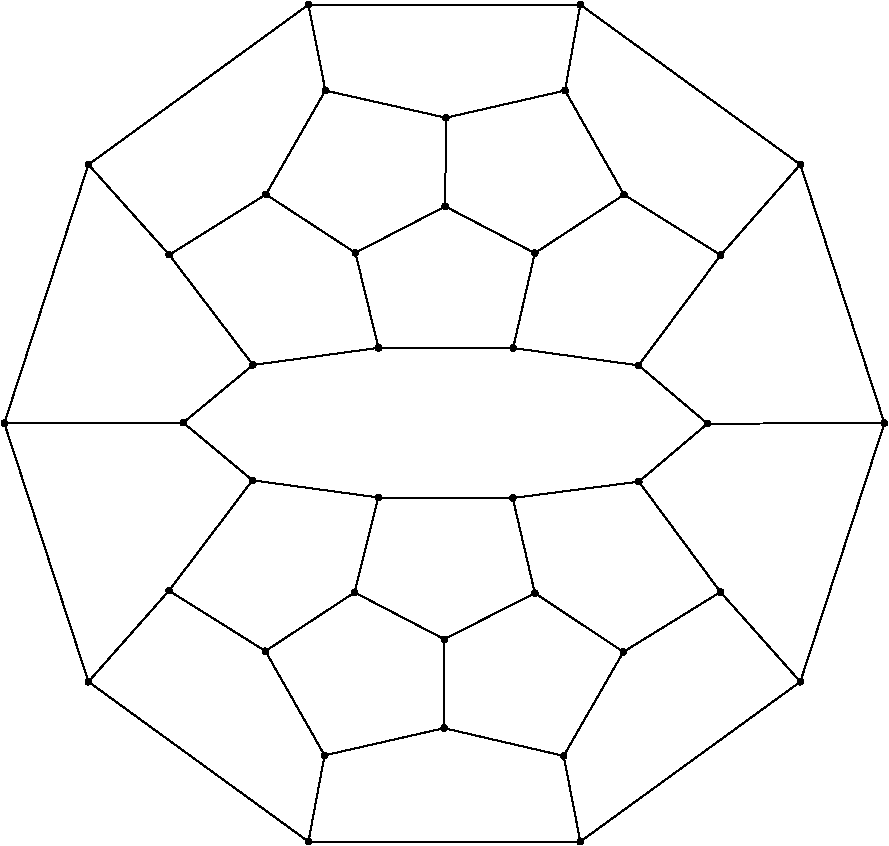 #FIG 3.2
Portrait
Flush left
Inches
Letter  
100.00
Single
0
1200 2
# polyline
2 1 0 1 0 0 999 0 -1 4.000 0 0 0 0 0 2
	 8400 6600 7073 6603
# polyline
2 1 0 1 0 0 998 0 -1 4.000 0 0 0 0 0 2
	 8400 6600 7769 4660
# polyline
2 1 0 1 0 0 997 0 -1 4.000 0 0 0 0 0 2
	 5615 6036 5778 5324
# polyline
2 1 0 1 0 0 996 0 -1 4.000 0 0 0 0 0 2
	 2430 4660 4080 3461
# polyline
2 1 0 1 0 0 994 0 -1 4.000 0 0 0 0 0 2
	 2430 4660 3036 5337
# polyline
2 1 0 1 0 0 993 0 -1 4.000 0 0 0 0 0 2
	 6556 6166 5615 6036
# polyline
2 1 0 1 0 0 991 0 -1 4.000 0 0 0 0 0 2
	 3141 6596 3664 6163
# polyline
2 1 0 1 0 0 990 0 -1 4.000 0 0 0 0 0 2
	 7172 5339 6556 6166
# polyline
2 1 0 1 0 0 989 0 -1 4.000 0 0 0 0 0 2
	 7172 5339 6447 4886
# polyline
2 1 0 1 0 0 988 0 -1 4.000 0 0 0 0 0 2
	 3660 7028 3141 6596
# polyline
2 1 0 1 0 0 987 0 -1 4.000 0 0 0 0 0 2
	 3660 7028 4604 7157
# polyline
2 1 0 1 0 0 986 0 -1 4.000 0 0 0 0 0 2
	 6119 3461 6004 4105
# polyline
2 1 0 1 0 0 985 0 -1 4.000 0 0 0 0 0 2
	 4426 7869 4604 7157
# polyline
2 1 0 1 0 0 983 0 -1 4.000 0 0 0 0 0 2
	 3761 4884 4207 4105
# polyline
2 1 0 1 0 0 982 0 -1 4.000 0 0 0 0 0 2
	 3761 4884 4432 5322
# polyline
2 1 0 1 0 0 980 0 -1 4.000 0 0 0 0 0 2
	 4207 4105 5111 4309
# polyline
2 1 0 1 0 0 979 0 -1 4.000 0 0 0 0 0 2
	 5099 8220 4426 7869
# polyline
2 1 0 1 0 0 977 0 -1 4.000 0 0 0 0 0 2
	 5099 8220 5778 7874
# polyline
2 1 0 1 0 0 976 0 -1 4.000 0 0 0 0 0 2
	 4605 6035 4432 5322
# polyline
2 1 0 1 0 0 974 0 -1 4.000 0 0 0 0 0 2
	 4605 6035 5615 6036
# polyline
2 1 0 1 0 0 973 0 -1 4.000 0 0 0 0 0 2
	 5994 9095 6442 8315
# polyline
2 1 0 1 0 0 972 0 -1 4.000 0 0 0 0 0 2
	 7769 8539 7170 7866
# polyline
2 1 0 1 0 0 971 0 -1 4.000 0 0 0 0 0 2
	 7769 8539 8400 6600
# polyline
2 1 0 1 0 0 970 0 -1 4.000 0 0 0 0 0 2
	 1799 6600 2430 4660
# polyline
2 1 0 1 0 0 968 0 -1 4.000 0 0 0 0 0 2
	 1799 6600 3141 6596
# polyline
2 1 0 1 0 0 967 0 -1 4.000 0 0 0 0 0 2
	 6558 7038 5612 7161
# polyline
2 1 0 1 0 0 965 0 -1 4.000 0 0 0 0 0 2
	 3034 7856 3660 7028
# polyline
2 1 0 1 0 0 964 0 -1 4.000 0 0 0 0 0 2
	 7073 6603 6558 7038
# polyline
2 1 0 1 0 0 963 0 -1 4.000 0 0 0 0 0 2
	 7073 6603 6556 6166
# polyline
2 1 0 1 0 0 962 0 -1 4.000 0 0 0 0 0 2
	 3757 8309 3034 7856
# polyline
2 1 0 1 0 0 960 0 -1 4.000 0 0 0 0 0 2
	 3757 8309 4426 7869
# polyline
2 1 0 1 0 0 959 0 -1 4.000 0 0 0 0 0 2
	 7769 4660 7172 5339
# polyline
2 1 0 1 0 0 958 0 -1 4.000 0 0 0 0 0 2
	 7769 4660 6119 3461
# polyline
2 1 0 1 0 0 956 0 -1 4.000 0 0 0 0 0 2
	 5097 8887 5099 8220
# polyline
2 1 0 1 0 0 955 0 -1 4.000 0 0 0 0 0 2
	 5097 8887 5994 9095
# polyline
2 1 0 1 0 0 954 0 -1 4.000 0 0 0 0 0 2
	 4080 3461 6119 3461
# polyline
2 1 0 1 0 0 952 0 -1 4.000 0 0 0 0 0 2
	 4080 3461 4207 4105
# polyline
2 1 0 1 0 0 951 0 -1 4.000 0 0 0 0 0 2
	 6119 9738 5994 9095
# polyline
2 1 0 1 0 0 950 0 -1 4.000 0 0 0 0 0 2
	 6119 9738 7769 8539
# polyline
2 1 0 1 0 0 949 0 -1 4.000 0 0 0 0 0 2
	 3036 5337 3761 4884
# polyline
2 1 0 1 0 0 947 0 -1 4.000 0 0 0 0 0 2
	 5778 5324 5106 4974
# polyline
2 1 0 1 0 0 946 0 -1 4.000 0 0 0 0 0 2
	 2430 8539 1799 6600
# polyline
2 1 0 1 0 0 944 0 -1 4.000 0 0 0 0 0 2
	 2430 8539 3034 7856
# polyline
2 1 0 1 0 0 943 0 -1 4.000 0 0 0 0 0 2
	 3664 6163 3036 5337
# polyline
2 1 0 1 0 0 942 0 -1 4.000 0 0 0 0 0 2
	 3664 6163 4605 6035
# polyline
2 1 0 1 0 0 941 0 -1 4.000 0 0 0 0 0 2
	 6447 4886 5778 5324
# polyline
2 1 0 1 0 0 939 0 -1 4.000 0 0 0 0 0 2
	 4201 9091 3757 8309
# polyline
2 1 0 1 0 0 938 0 -1 4.000 0 0 0 0 0 2
	 4201 9091 5097 8887
# polyline
2 1 0 1 0 0 937 0 -1 4.000 0 0 0 0 0 2
	 5778 7874 5612 7161
# polyline
2 1 0 1 0 0 936 0 -1 4.000 0 0 0 0 0 2
	 4604 7157 5612 7161
# polyline
2 1 0 1 0 0 935 0 -1 4.000 0 0 0 0 0 2
	 6004 4105 6447 4886
# polyline
2 1 0 1 0 0 934 0 -1 4.000 0 0 0 0 0 2
	 4080 9738 6119 9738
# polyline
2 1 0 1 0 0 932 0 -1 4.000 0 0 0 0 0 2
	 4080 9738 2430 8539
# polyline
2 1 0 1 0 0 931 0 -1 4.000 0 0 0 0 0 2
	 4080 9738 4201 9091
# polyline
2 1 0 1 0 0 930 0 -1 4.000 0 0 0 0 0 2
	 6442 8315 5778 7874
# polyline
2 1 0 1 0 0 929 0 -1 4.000 0 0 0 0 0 2
	 5111 4309 6004 4105
# polyline
2 1 0 1 0 0 927 0 -1 4.000 0 0 0 0 0 2
	 5111 4309 5106 4974
# polyline
2 1 0 1 0 0 926 0 -1 4.000 0 0 0 0 0 2
	 7170 7866 6442 8315
# polyline
2 1 0 1 0 0 924 0 -1 4.000 0 0 0 0 0 2
	 7170 7866 6558 7038
# polyline
2 1 0 1 0 0 923 0 -1 4.000 0 0 0 0 0 2
	 4432 5322 5106 4974
# spline
3 4 0 0 0 0 921 0 20 4.000 0 0 0 22
	 4452 5322 4452 5322 4451 5316 4448 5310 4444 5306 4438 5303
	 4432 5302 4425 5303 4420 5306 4415 5310 4412 5316 4411 5322
	 4412 5329 4415 5335 4420 5339 4425 5342 4432 5343 4438 5342
	 4444 5339 4448 5335 4451 5329 4452 5322
	 0.000 0.000 0.000 -1.000 -1.000 -1.000 0.000 0.000
	 -1.000 -1.000 -1.000 0.000 0.000 -1.000 -1.000 -1.000
	 0.000 0.000 -1.000 -1.000 -1.000 0.000
# spline
3 4 0 1 0 0 919 0 -1 4.000 0 0 0 22
	 4452 5322 4452 5322 4451 5316 4448 5310 4444 5306 4438 5303
	 4432 5302 4425 5303 4420 5306 4415 5310 4412 5316 4411 5322
	 4412 5329 4415 5335 4420 5339 4425 5342 4432 5343 4438 5342
	 4444 5339 4448 5335 4451 5329 4452 5322
	 0.000 0.000 0.000 -1.000 -1.000 -1.000 0.000 0.000
	 -1.000 -1.000 -1.000 0.000 0.000 -1.000 -1.000 -1.000
	 0.000 0.000 -1.000 -1.000 -1.000 0.000
# spline
3 4 0 0 0 0 918 0 20 4.000 0 0 0 22
	 7191 7866 7191 7866 7190 7860 7187 7854 7182 7849 7177 7847
	 7170 7846 7164 7847 7158 7849 7153 7854 7151 7860 7150 7866
	 7151 7873 7153 7878 7158 7883 7164 7886 7170 7887 7177 7886
	 7182 7883 7187 7878 7190 7873 7191 7866
	 0.000 0.000 0.000 -1.000 -1.000 -1.000 0.000 0.000
	 -1.000 -1.000 -1.000 0.000 0.000 -1.000 -1.000 -1.000
	 0.000 0.000 -1.000 -1.000 -1.000 0.000
# spline
3 4 0 1 0 0 916 0 -1 4.000 0 0 0 22
	 7191 7866 7191 7866 7190 7860 7187 7854 7182 7849 7177 7847
	 7170 7846 7164 7847 7158 7849 7153 7854 7151 7860 7150 7866
	 7151 7873 7153 7878 7158 7883 7164 7886 7170 7887 7177 7886
	 7182 7883 7187 7878 7190 7873 7191 7866
	 0.000 0.000 0.000 -1.000 -1.000 -1.000 0.000 0.000
	 -1.000 -1.000 -1.000 0.000 0.000 -1.000 -1.000 -1.000
	 0.000 0.000 -1.000 -1.000 -1.000 0.000
# spline
3 4 0 0 0 0 915 0 20 4.000 0 0 0 22
	 5131 4309 5131 4309 5130 4303 5127 4297 5123 4293 5117 4290
	 5111 4289 5104 4290 5099 4293 5094 4297 5091 4303 5090 4309
	 5091 4316 5094 4321 5099 4326 5104 4329 5111 4330 5117 4329
	 5123 4326 5127 4321 5130 4316 5131 4309
	 0.000 0.000 0.000 -1.000 -1.000 -1.000 0.000 0.000
	 -1.000 -1.000 -1.000 0.000 0.000 -1.000 -1.000 -1.000
	 0.000 0.000 -1.000 -1.000 -1.000 0.000
# spline
3 4 0 1 0 0 913 0 -1 4.000 0 0 0 22
	 5131 4309 5131 4309 5130 4303 5127 4297 5123 4293 5117 4290
	 5111 4289 5104 4290 5099 4293 5094 4297 5091 4303 5090 4309
	 5091 4316 5094 4321 5099 4326 5104 4329 5111 4330 5117 4329
	 5123 4326 5127 4321 5130 4316 5131 4309
	 0.000 0.000 0.000 -1.000 -1.000 -1.000 0.000 0.000
	 -1.000 -1.000 -1.000 0.000 0.000 -1.000 -1.000 -1.000
	 0.000 0.000 -1.000 -1.000 -1.000 0.000
# spline
3 4 0 0 0 0 912 0 20 4.000 0 0 0 22
	 6463 8315 6463 8315 6461 8309 6459 8303 6454 8298 6448 8296
	 6442 8295 6436 8296 6430 8298 6425 8303 6423 8309 6421 8315
	 6423 8322 6425 8327 6430 8332 6436 8335 6442 8336 6448 8335
	 6454 8332 6459 8327 6461 8322 6463 8315
	 0.000 0.000 0.000 -1.000 -1.000 -1.000 0.000 0.000
	 -1.000 -1.000 -1.000 0.000 0.000 -1.000 -1.000 -1.000
	 0.000 0.000 -1.000 -1.000 -1.000 0.000
# spline
3 4 0 1 0 0 910 0 -1 4.000 0 0 0 22
	 6463 8315 6463 8315 6461 8309 6459 8303 6454 8298 6448 8296
	 6442 8295 6436 8296 6430 8298 6425 8303 6423 8309 6421 8315
	 6423 8322 6425 8327 6430 8332 6436 8335 6442 8336 6448 8335
	 6454 8332 6459 8327 6461 8322 6463 8315
	 0.000 0.000 0.000 -1.000 -1.000 -1.000 0.000 0.000
	 -1.000 -1.000 -1.000 0.000 0.000 -1.000 -1.000 -1.000
	 0.000 0.000 -1.000 -1.000 -1.000 0.000
# spline
3 4 0 0 0 0 909 0 20 4.000 0 0 0 22
	 4100 9738 4100 9738 4099 9732 4096 9726 4092 9721 4086 9719
	 4080 9718 4073 9719 4068 9721 4063 9726 4060 9732 4059 9738
	 4060 9745 4063 9750 4068 9755 4073 9758 4080 9759 4086 9758
	 4092 9755 4096 9750 4099 9745 4100 9738
	 0.000 0.000 0.000 -1.000 -1.000 -1.000 0.000 0.000
	 -1.000 -1.000 -1.000 0.000 0.000 -1.000 -1.000 -1.000
	 0.000 0.000 -1.000 -1.000 -1.000 0.000
# spline
3 4 0 1 0 0 907 0 -1 4.000 0 0 0 22
	 4100 9738 4100 9738 4099 9732 4096 9726 4092 9721 4086 9719
	 4080 9718 4073 9719 4068 9721 4063 9726 4060 9732 4059 9738
	 4060 9745 4063 9750 4068 9755 4073 9758 4080 9759 4086 9758
	 4092 9755 4096 9750 4099 9745 4100 9738
	 0.000 0.000 0.000 -1.000 -1.000 -1.000 0.000 0.000
	 -1.000 -1.000 -1.000 0.000 0.000 -1.000 -1.000 -1.000
	 0.000 0.000 -1.000 -1.000 -1.000 0.000
# spline
3 4 0 0 0 0 906 0 20 4.000 0 0 0 22
	 6025 4105 6025 4105 6024 4098 6021 4093 6016 4088 6011 4085
	 6004 4084 5998 4085 5992 4088 5988 4093 5985 4098 5984 4105
	 5985 4111 5988 4117 5992 4121 5998 4124 6004 4125 6011 4124
	 6016 4121 6021 4117 6024 4111 6025 4105
	 0.000 0.000 0.000 -1.000 -1.000 -1.000 0.000 0.000
	 -1.000 -1.000 -1.000 0.000 0.000 -1.000 -1.000 -1.000
	 0.000 0.000 -1.000 -1.000 -1.000 0.000
# spline
3 4 0 1 0 0 904 0 -1 4.000 0 0 0 22
	 6025 4105 6025 4105 6024 4098 6021 4093 6016 4088 6011 4085
	 6004 4084 5998 4085 5992 4088 5988 4093 5985 4098 5984 4105
	 5985 4111 5988 4117 5992 4121 5998 4124 6004 4125 6011 4124
	 6016 4121 6021 4117 6024 4111 6025 4105
	 0.000 0.000 0.000 -1.000 -1.000 -1.000 0.000 0.000
	 -1.000 -1.000 -1.000 0.000 0.000 -1.000 -1.000 -1.000
	 0.000 0.000 -1.000 -1.000 -1.000 0.000
# spline
3 4 0 0 0 0 903 0 20 4.000 0 0 0 22
	 4624 7157 4624 7157 4623 7150 4620 7145 4616 7140 4610 7137
	 4604 7136 4597 7137 4592 7140 4587 7145 4584 7150 4583 7157
	 4584 7163 4587 7169 4592 7173 4597 7176 4604 7177 4610 7176
	 4616 7173 4620 7169 4623 7163 4624 7157
	 0.000 0.000 0.000 -1.000 -1.000 -1.000 0.000 0.000
	 -1.000 -1.000 -1.000 0.000 0.000 -1.000 -1.000 -1.000
	 0.000 0.000 -1.000 -1.000 -1.000 0.000
# spline
3 4 0 1 0 0 901 0 -1 4.000 0 0 0 22
	 4624 7157 4624 7157 4623 7150 4620 7145 4616 7140 4610 7137
	 4604 7136 4597 7137 4592 7140 4587 7145 4584 7150 4583 7157
	 4584 7163 4587 7169 4592 7173 4597 7176 4604 7177 4610 7176
	 4616 7173 4620 7169 4623 7163 4624 7157
	 0.000 0.000 0.000 -1.000 -1.000 -1.000 0.000 0.000
	 -1.000 -1.000 -1.000 0.000 0.000 -1.000 -1.000 -1.000
	 0.000 0.000 -1.000 -1.000 -1.000 0.000
# spline
3 4 0 0 0 0 900 0 20 4.000 0 0 0 22
	 5798 7874 5798 7874 5797 7867 5794 7861 5790 7857 5784 7854
	 5778 7853 5771 7854 5766 7857 5761 7861 5758 7867 5757 7874
	 5758 7880 5761 7886 5766 7890 5771 7893 5778 7894 5784 7893
	 5790 7890 5794 7886 5797 7880 5798 7874
	 0.000 0.000 0.000 -1.000 -1.000 -1.000 0.000 0.000
	 -1.000 -1.000 -1.000 0.000 0.000 -1.000 -1.000 -1.000
	 0.000 0.000 -1.000 -1.000 -1.000 0.000
# spline
3 4 0 1 0 0 898 0 -1 4.000 0 0 0 22
	 5798 7874 5798 7874 5797 7867 5794 7861 5790 7857 5784 7854
	 5778 7853 5771 7854 5766 7857 5761 7861 5758 7867 5757 7874
	 5758 7880 5761 7886 5766 7890 5771 7893 5778 7894 5784 7893
	 5790 7890 5794 7886 5797 7880 5798 7874
	 0.000 0.000 0.000 -1.000 -1.000 -1.000 0.000 0.000
	 -1.000 -1.000 -1.000 0.000 0.000 -1.000 -1.000 -1.000
	 0.000 0.000 -1.000 -1.000 -1.000 0.000
# spline
3 4 0 0 0 0 897 0 20 4.000 0 0 0 22
	 4221 9091 4221 9091 4220 9085 4217 9079 4213 9075 4207 9072
	 4201 9071 4194 9072 4189 9075 4184 9079 4181 9085 4180 9091
	 4181 9098 4184 9103 4189 9108 4194 9111 4201 9112 4207 9111
	 4213 9108 4217 9103 4220 9098 4221 9091
	 0.000 0.000 0.000 -1.000 -1.000 -1.000 0.000 0.000
	 -1.000 -1.000 -1.000 0.000 0.000 -1.000 -1.000 -1.000
	 0.000 0.000 -1.000 -1.000 -1.000 0.000
# spline
3 4 0 1 0 0 895 0 -1 4.000 0 0 0 22
	 4221 9091 4221 9091 4220 9085 4217 9079 4213 9075 4207 9072
	 4201 9071 4194 9072 4189 9075 4184 9079 4181 9085 4180 9091
	 4181 9098 4184 9103 4189 9108 4194 9111 4201 9112 4207 9111
	 4213 9108 4217 9103 4220 9098 4221 9091
	 0.000 0.000 0.000 -1.000 -1.000 -1.000 0.000 0.000
	 -1.000 -1.000 -1.000 0.000 0.000 -1.000 -1.000 -1.000
	 0.000 0.000 -1.000 -1.000 -1.000 0.000
# spline
3 4 0 0 0 0 894 0 20 4.000 0 0 0 22
	 6467 4886 6467 4886 6466 4880 6463 4874 6459 4870 6453 4867
	 6447 4866 6440 4867 6434 4870 6430 4874 6427 4880 6426 4886
	 6427 4893 6430 4898 6434 4903 6440 4906 6447 4907 6453 4906
	 6459 4903 6463 4898 6466 4893 6467 4886
	 0.000 0.000 0.000 -1.000 -1.000 -1.000 0.000 0.000
	 -1.000 -1.000 -1.000 0.000 0.000 -1.000 -1.000 -1.000
	 0.000 0.000 -1.000 -1.000 -1.000 0.000
# spline
3 4 0 1 0 0 892 0 -1 4.000 0 0 0 22
	 6467 4886 6467 4886 6466 4880 6463 4874 6459 4870 6453 4867
	 6447 4866 6440 4867 6434 4870 6430 4874 6427 4880 6426 4886
	 6427 4893 6430 4898 6434 4903 6440 4906 6447 4907 6453 4906
	 6459 4903 6463 4898 6466 4893 6467 4886
	 0.000 0.000 0.000 -1.000 -1.000 -1.000 0.000 0.000
	 -1.000 -1.000 -1.000 0.000 0.000 -1.000 -1.000 -1.000
	 0.000 0.000 -1.000 -1.000 -1.000 0.000
# spline
3 4 0 0 0 0 891 0 20 4.000 0 0 0 22
	 3684 6163 3684 6163 3683 6156 3680 6150 3676 6146 3670 6143
	 3664 6142 3657 6143 3652 6146 3647 6150 3644 6156 3643 6163
	 3644 6169 3647 6175 3652 6179 3657 6182 3664 6183 3670 6182
	 3676 6179 3680 6175 3683 6169 3684 6163
	 0.000 0.000 0.000 -1.000 -1.000 -1.000 0.000 0.000
	 -1.000 -1.000 -1.000 0.000 0.000 -1.000 -1.000 -1.000
	 0.000 0.000 -1.000 -1.000 -1.000 0.000
# spline
3 4 0 1 0 0 889 0 -1 4.000 0 0 0 22
	 3684 6163 3684 6163 3683 6156 3680 6150 3676 6146 3670 6143
	 3664 6142 3657 6143 3652 6146 3647 6150 3644 6156 3643 6163
	 3644 6169 3647 6175 3652 6179 3657 6182 3664 6183 3670 6182
	 3676 6179 3680 6175 3683 6169 3684 6163
	 0.000 0.000 0.000 -1.000 -1.000 -1.000 0.000 0.000
	 -1.000 -1.000 -1.000 0.000 0.000 -1.000 -1.000 -1.000
	 0.000 0.000 -1.000 -1.000 -1.000 0.000
# spline
3 4 0 0 0 0 888 0 20 4.000 0 0 0 22
	 2450 8539 2450 8539 2449 8533 2446 8527 2442 8523 2436 8520
	 2430 8519 2423 8520 2417 8523 2413 8527 2410 8533 2409 8539
	 2410 8546 2413 8551 2417 8556 2423 8559 2430 8560 2436 8559
	 2442 8556 2446 8551 2449 8546 2450 8539
	 0.000 0.000 0.000 -1.000 -1.000 -1.000 0.000 0.000
	 -1.000 -1.000 -1.000 0.000 0.000 -1.000 -1.000 -1.000
	 0.000 0.000 -1.000 -1.000 -1.000 0.000
# spline
3 4 0 1 0 0 886 0 -1 4.000 0 0 0 22
	 2450 8539 2450 8539 2449 8533 2446 8527 2442 8523 2436 8520
	 2430 8519 2423 8520 2417 8523 2413 8527 2410 8533 2409 8539
	 2410 8546 2413 8551 2417 8556 2423 8559 2430 8560 2436 8559
	 2442 8556 2446 8551 2449 8546 2450 8539
	 0.000 0.000 0.000 -1.000 -1.000 -1.000 0.000 0.000
	 -1.000 -1.000 -1.000 0.000 0.000 -1.000 -1.000 -1.000
	 0.000 0.000 -1.000 -1.000 -1.000 0.000
# spline
3 4 0 0 0 0 885 0 20 4.000 0 0 0 22
	 5126 4974 5126 4974 5125 4968 5122 4962 5118 4958 5112 4955
	 5106 4954 5099 4955 5093 4958 5089 4962 5086 4968 5085 4974
	 5086 4981 5089 4986 5093 4991 5099 4994 5106 4995 5112 4994
	 5118 4991 5122 4986 5125 4981 5126 4974
	 0.000 0.000 0.000 -1.000 -1.000 -1.000 0.000 0.000
	 -1.000 -1.000 -1.000 0.000 0.000 -1.000 -1.000 -1.000
	 0.000 0.000 -1.000 -1.000 -1.000 0.000
# spline
3 4 0 1 0 0 883 0 -1 4.000 0 0 0 22
	 5126 4974 5126 4974 5125 4968 5122 4962 5118 4958 5112 4955
	 5106 4954 5099 4955 5093 4958 5089 4962 5086 4968 5085 4974
	 5086 4981 5089 4986 5093 4991 5099 4994 5106 4995 5112 4994
	 5118 4991 5122 4986 5125 4981 5126 4974
	 0.000 0.000 0.000 -1.000 -1.000 -1.000 0.000 0.000
	 -1.000 -1.000 -1.000 0.000 0.000 -1.000 -1.000 -1.000
	 0.000 0.000 -1.000 -1.000 -1.000 0.000
# spline
3 4 0 0 0 0 882 0 20 4.000 0 0 0 22
	 5798 5324 5798 5324 5797 5317 5794 5312 5790 5307 5784 5304
	 5778 5303 5771 5304 5766 5307 5761 5312 5758 5317 5757 5324
	 5758 5330 5761 5336 5766 5340 5771 5343 5778 5344 5784 5343
	 5790 5340 5794 5336 5797 5330 5798 5324
	 0.000 0.000 0.000 -1.000 -1.000 -1.000 0.000 0.000
	 -1.000 -1.000 -1.000 0.000 0.000 -1.000 -1.000 -1.000
	 0.000 0.000 -1.000 -1.000 -1.000 0.000
# spline
3 4 0 1 0 0 880 0 -1 4.000 0 0 0 22
	 5798 5324 5798 5324 5797 5317 5794 5312 5790 5307 5784 5304
	 5778 5303 5771 5304 5766 5307 5761 5312 5758 5317 5757 5324
	 5758 5330 5761 5336 5766 5340 5771 5343 5778 5344 5784 5343
	 5790 5340 5794 5336 5797 5330 5798 5324
	 0.000 0.000 0.000 -1.000 -1.000 -1.000 0.000 0.000
	 -1.000 -1.000 -1.000 0.000 0.000 -1.000 -1.000 -1.000
	 0.000 0.000 -1.000 -1.000 -1.000 0.000
# spline
3 4 0 0 0 0 879 0 20 4.000 0 0 0 22
	 3056 5337 3056 5337 3055 5330 3052 5325 3048 5320 3042 5317
	 3036 5316 3029 5317 3024 5320 3019 5325 3016 5330 3015 5337
	 3016 5343 3019 5349 3024 5353 3029 5356 3036 5357 3042 5356
	 3048 5353 3052 5349 3055 5343 3056 5337
	 0.000 0.000 0.000 -1.000 -1.000 -1.000 0.000 0.000
	 -1.000 -1.000 -1.000 0.000 0.000 -1.000 -1.000 -1.000
	 0.000 0.000 -1.000 -1.000 -1.000 0.000
# spline
3 4 0 1 0 0 877 0 -1 4.000 0 0 0 22
	 3056 5337 3056 5337 3055 5330 3052 5325 3048 5320 3042 5317
	 3036 5316 3029 5317 3024 5320 3019 5325 3016 5330 3015 5337
	 3016 5343 3019 5349 3024 5353 3029 5356 3036 5357 3042 5356
	 3048 5353 3052 5349 3055 5343 3056 5337
	 0.000 0.000 0.000 -1.000 -1.000 -1.000 0.000 0.000
	 -1.000 -1.000 -1.000 0.000 0.000 -1.000 -1.000 -1.000
	 0.000 0.000 -1.000 -1.000 -1.000 0.000
# spline
3 4 0 0 0 0 876 0 20 4.000 0 0 0 22
	 6140 9738 6140 9738 6139 9732 6136 9726 6131 9721 6126 9719
	 6119 9718 6113 9719 6107 9721 6103 9726 6100 9732 6099 9738
	 6100 9745 6103 9750 6107 9755 6113 9758 6119 9759 6126 9758
	 6131 9755 6136 9750 6139 9745 6140 9738
	 0.000 0.000 0.000 -1.000 -1.000 -1.000 0.000 0.000
	 -1.000 -1.000 -1.000 0.000 0.000 -1.000 -1.000 -1.000
	 0.000 0.000 -1.000 -1.000 -1.000 0.000
# spline
3 4 0 1 0 0 874 0 -1 4.000 0 0 0 22
	 6140 9738 6140 9738 6139 9732 6136 9726 6131 9721 6126 9719
	 6119 9718 6113 9719 6107 9721 6103 9726 6100 9732 6099 9738
	 6100 9745 6103 9750 6107 9755 6113 9758 6119 9759 6126 9758
	 6131 9755 6136 9750 6139 9745 6140 9738
	 0.000 0.000 0.000 -1.000 -1.000 -1.000 0.000 0.000
	 -1.000 -1.000 -1.000 0.000 0.000 -1.000 -1.000 -1.000
	 0.000 0.000 -1.000 -1.000 -1.000 0.000
# spline
3 4 0 0 0 0 873 0 20 4.000 0 0 0 22
	 4100 3461 4100 3461 4099 3454 4096 3449 4092 3444 4086 3441
	 4080 3440 4073 3441 4068 3444 4063 3449 4060 3454 4059 3461
	 4060 3467 4063 3473 4068 3478 4073 3480 4080 3481 4086 3480
	 4092 3478 4096 3473 4099 3467 4100 3461
	 0.000 0.000 0.000 -1.000 -1.000 -1.000 0.000 0.000
	 -1.000 -1.000 -1.000 0.000 0.000 -1.000 -1.000 -1.000
	 0.000 0.000 -1.000 -1.000 -1.000 0.000
# spline
3 4 0 1 0 0 871 0 -1 4.000 0 0 0 22
	 4100 3461 4100 3461 4099 3454 4096 3449 4092 3444 4086 3441
	 4080 3440 4073 3441 4068 3444 4063 3449 4060 3454 4059 3461
	 4060 3467 4063 3473 4068 3478 4073 3480 4080 3481 4086 3480
	 4092 3478 4096 3473 4099 3467 4100 3461
	 0.000 0.000 0.000 -1.000 -1.000 -1.000 0.000 0.000
	 -1.000 -1.000 -1.000 0.000 0.000 -1.000 -1.000 -1.000
	 0.000 0.000 -1.000 -1.000 -1.000 0.000
# spline
3 4 0 0 0 0 870 0 20 4.000 0 0 0 22
	 5118 8887 5118 8887 5117 8880 5114 8875 5109 8870 5104 8867
	 5097 8866 5091 8867 5085 8870 5081 8875 5078 8880 5077 8887
	 5078 8893 5081 8899 5085 8903 5091 8906 5097 8907 5104 8906
	 5109 8903 5114 8899 5117 8893 5118 8887
	 0.000 0.000 0.000 -1.000 -1.000 -1.000 0.000 0.000
	 -1.000 -1.000 -1.000 0.000 0.000 -1.000 -1.000 -1.000
	 0.000 0.000 -1.000 -1.000 -1.000 0.000
# spline
3 4 0 1 0 0 868 0 -1 4.000 0 0 0 22
	 5118 8887 5118 8887 5117 8880 5114 8875 5109 8870 5104 8867
	 5097 8866 5091 8867 5085 8870 5081 8875 5078 8880 5077 8887
	 5078 8893 5081 8899 5085 8903 5091 8906 5097 8907 5104 8906
	 5109 8903 5114 8899 5117 8893 5118 8887
	 0.000 0.000 0.000 -1.000 -1.000 -1.000 0.000 0.000
	 -1.000 -1.000 -1.000 0.000 0.000 -1.000 -1.000 -1.000
	 0.000 0.000 -1.000 -1.000 -1.000 0.000
# spline
3 4 0 0 0 0 867 0 20 4.000 0 0 0 22
	 7790 4660 7790 4660 7789 4653 7786 4648 7782 4643 7776 4640
	 7769 4639 7763 4640 7757 4643 7753 4648 7750 4653 7749 4660
	 7750 4666 7753 4672 7757 4676 7763 4679 7769 4680 7776 4679
	 7782 4676 7786 4672 7789 4666 7790 4660
	 0.000 0.000 0.000 -1.000 -1.000 -1.000 0.000 0.000
	 -1.000 -1.000 -1.000 0.000 0.000 -1.000 -1.000 -1.000
	 0.000 0.000 -1.000 -1.000 -1.000 0.000
# spline
3 4 0 1 0 0 865 0 -1 4.000 0 0 0 22
	 7790 4660 7790 4660 7789 4653 7786 4648 7782 4643 7776 4640
	 7769 4639 7763 4640 7757 4643 7753 4648 7750 4653 7749 4660
	 7750 4666 7753 4672 7757 4676 7763 4679 7769 4680 7776 4679
	 7782 4676 7786 4672 7789 4666 7790 4660
	 0.000 0.000 0.000 -1.000 -1.000 -1.000 0.000 0.000
	 -1.000 -1.000 -1.000 0.000 0.000 -1.000 -1.000 -1.000
	 0.000 0.000 -1.000 -1.000 -1.000 0.000
# spline
3 4 0 0 0 0 864 0 20 4.000 0 0 0 22
	 3777 8309 3777 8309 3776 8303 3774 8297 3769 8292 3763 8290
	 3757 8289 3751 8290 3745 8292 3740 8297 3738 8303 3736 8309
	 3738 8316 3740 8321 3745 8326 3751 8329 3757 8330 3763 8329
	 3769 8326 3774 8321 3776 8316 3777 8309
	 0.000 0.000 0.000 -1.000 -1.000 -1.000 0.000 0.000
	 -1.000 -1.000 -1.000 0.000 0.000 -1.000 -1.000 -1.000
	 0.000 0.000 -1.000 -1.000 -1.000 0.000
# spline
3 4 0 1 0 0 862 0 -1 4.000 0 0 0 22
	 3777 8309 3777 8309 3776 8303 3774 8297 3769 8292 3763 8290
	 3757 8289 3751 8290 3745 8292 3740 8297 3738 8303 3736 8309
	 3738 8316 3740 8321 3745 8326 3751 8329 3757 8330 3763 8329
	 3769 8326 3774 8321 3776 8316 3777 8309
	 0.000 0.000 0.000 -1.000 -1.000 -1.000 0.000 0.000
	 -1.000 -1.000 -1.000 0.000 0.000 -1.000 -1.000 -1.000
	 0.000 0.000 -1.000 -1.000 -1.000 0.000
# spline
3 4 0 0 0 0 861 0 20 4.000 0 0 0 22
	 7094 6603 7094 6603 7092 6596 7090 6590 7085 6586 7080 6583
	 7073 6582 7067 6583 7061 6586 7056 6590 7054 6596 7053 6603
	 7054 6609 7056 6615 7061 6619 7067 6622 7073 6623 7080 6622
	 7085 6619 7090 6615 7092 6609 7094 6603
	 0.000 0.000 0.000 -1.000 -1.000 -1.000 0.000 0.000
	 -1.000 -1.000 -1.000 0.000 0.000 -1.000 -1.000 -1.000
	 0.000 0.000 -1.000 -1.000 -1.000 0.000
# spline
3 4 0 1 0 0 859 0 -1 4.000 0 0 0 22
	 7094 6603 7094 6603 7092 6596 7090 6590 7085 6586 7080 6583
	 7073 6582 7067 6583 7061 6586 7056 6590 7054 6596 7053 6603
	 7054 6609 7056 6615 7061 6619 7067 6622 7073 6623 7080 6622
	 7085 6619 7090 6615 7092 6609 7094 6603
	 0.000 0.000 0.000 -1.000 -1.000 -1.000 0.000 0.000
	 -1.000 -1.000 -1.000 0.000 0.000 -1.000 -1.000 -1.000
	 0.000 0.000 -1.000 -1.000 -1.000 0.000
# spline
3 4 0 0 0 0 858 0 20 4.000 0 0 0 22
	 3055 7856 3055 7856 3054 7849 3051 7843 3046 7839 3041 7836
	 3034 7835 3028 7836 3022 7839 3018 7843 3015 7849 3014 7856
	 3015 7862 3018 7868 3022 7872 3028 7875 3034 7876 3041 7875
	 3046 7872 3051 7868 3054 7862 3055 7856
	 0.000 0.000 0.000 -1.000 -1.000 -1.000 0.000 0.000
	 -1.000 -1.000 -1.000 0.000 0.000 -1.000 -1.000 -1.000
	 0.000 0.000 -1.000 -1.000 -1.000 0.000
# spline
3 4 0 1 0 0 856 0 -1 4.000 0 0 0 22
	 3055 7856 3055 7856 3054 7849 3051 7843 3046 7839 3041 7836
	 3034 7835 3028 7836 3022 7839 3018 7843 3015 7849 3014 7856
	 3015 7862 3018 7868 3022 7872 3028 7875 3034 7876 3041 7875
	 3046 7872 3051 7868 3054 7862 3055 7856
	 0.000 0.000 0.000 -1.000 -1.000 -1.000 0.000 0.000
	 -1.000 -1.000 -1.000 0.000 0.000 -1.000 -1.000 -1.000
	 0.000 0.000 -1.000 -1.000 -1.000 0.000
# spline
3 4 0 0 0 0 855 0 20 4.000 0 0 0 22
	 6578 7038 6578 7038 6577 7031 6574 7026 6570 7021 6564 7019
	 6558 7017 6551 7019 6546 7021 6541 7026 6538 7031 6537 7038
	 6538 7044 6541 7050 6546 7055 6551 7057 6558 7058 6564 7057
	 6570 7055 6574 7050 6577 7044 6578 7038
	 0.000 0.000 0.000 -1.000 -1.000 -1.000 0.000 0.000
	 -1.000 -1.000 -1.000 0.000 0.000 -1.000 -1.000 -1.000
	 0.000 0.000 -1.000 -1.000 -1.000 0.000
# spline
3 4 0 1 0 0 853 0 -1 4.000 0 0 0 22
	 6578 7038 6578 7038 6577 7031 6574 7026 6570 7021 6564 7019
	 6558 7017 6551 7019 6546 7021 6541 7026 6538 7031 6537 7038
	 6538 7044 6541 7050 6546 7055 6551 7057 6558 7058 6564 7057
	 6570 7055 6574 7050 6577 7044 6578 7038
	 0.000 0.000 0.000 -1.000 -1.000 -1.000 0.000 0.000
	 -1.000 -1.000 -1.000 0.000 0.000 -1.000 -1.000 -1.000
	 0.000 0.000 -1.000 -1.000 -1.000 0.000
# spline
3 4 0 0 0 0 852 0 20 4.000 0 0 0 22
	 1820 6600 1820 6600 1819 6593 1816 6587 1811 6583 1806 6580
	 1799 6579 1793 6580 1787 6583 1783 6587 1780 6593 1779 6600
	 1780 6606 1783 6612 1787 6616 1793 6619 1799 6620 1806 6619
	 1811 6616 1816 6612 1819 6606 1820 6600
	 0.000 0.000 0.000 -1.000 -1.000 -1.000 0.000 0.000
	 -1.000 -1.000 -1.000 0.000 0.000 -1.000 -1.000 -1.000
	 0.000 0.000 -1.000 -1.000 -1.000 0.000
# spline
3 4 0 1 0 0 850 0 -1 4.000 0 0 0 22
	 1820 6600 1820 6600 1819 6593 1816 6587 1811 6583 1806 6580
	 1799 6579 1793 6580 1787 6583 1783 6587 1780 6593 1779 6600
	 1780 6606 1783 6612 1787 6616 1793 6619 1799 6620 1806 6619
	 1811 6616 1816 6612 1819 6606 1820 6600
	 0.000 0.000 0.000 -1.000 -1.000 -1.000 0.000 0.000
	 -1.000 -1.000 -1.000 0.000 0.000 -1.000 -1.000 -1.000
	 0.000 0.000 -1.000 -1.000 -1.000 0.000
# spline
3 4 0 0 0 0 849 0 20 4.000 0 0 0 22
	 5633 7161 5633 7161 5632 7154 5629 7148 5625 7144 5619 7141
	 5612 7140 5606 7141 5600 7144 5596 7148 5593 7154 5592 7161
	 5593 7167 5596 7173 5600 7177 5606 7180 5612 7181 5619 7180
	 5625 7177 5629 7173 5632 7167 5633 7161
	 0.000 0.000 0.000 -1.000 -1.000 -1.000 0.000 0.000
	 -1.000 -1.000 -1.000 0.000 0.000 -1.000 -1.000 -1.000
	 0.000 0.000 -1.000 -1.000 -1.000 0.000
# spline
3 4 0 1 0 0 847 0 -1 4.000 0 0 0 22
	 5633 7161 5633 7161 5632 7154 5629 7148 5625 7144 5619 7141
	 5612 7140 5606 7141 5600 7144 5596 7148 5593 7154 5592 7161
	 5593 7167 5596 7173 5600 7177 5606 7180 5612 7181 5619 7180
	 5625 7177 5629 7173 5632 7167 5633 7161
	 0.000 0.000 0.000 -1.000 -1.000 -1.000 0.000 0.000
	 -1.000 -1.000 -1.000 0.000 0.000 -1.000 -1.000 -1.000
	 0.000 0.000 -1.000 -1.000 -1.000 0.000
# spline
3 4 0 0 0 0 846 0 20 4.000 0 0 0 22
	 7790 8539 7790 8539 7789 8533 7786 8527 7782 8523 7776 8520
	 7769 8519 7763 8520 7757 8523 7753 8527 7750 8533 7749 8539
	 7750 8546 7753 8551 7757 8556 7763 8559 7769 8560 7776 8559
	 7782 8556 7786 8551 7789 8546 7790 8539
	 0.000 0.000 0.000 -1.000 -1.000 -1.000 0.000 0.000
	 -1.000 -1.000 -1.000 0.000 0.000 -1.000 -1.000 -1.000
	 0.000 0.000 -1.000 -1.000 -1.000 0.000
# spline
3 4 0 1 0 0 844 0 -1 4.000 0 0 0 22
	 7790 8539 7790 8539 7789 8533 7786 8527 7782 8523 7776 8520
	 7769 8519 7763 8520 7757 8523 7753 8527 7750 8533 7749 8539
	 7750 8546 7753 8551 7757 8556 7763 8559 7769 8560 7776 8559
	 7782 8556 7786 8551 7789 8546 7790 8539
	 0.000 0.000 0.000 -1.000 -1.000 -1.000 0.000 0.000
	 -1.000 -1.000 -1.000 0.000 0.000 -1.000 -1.000 -1.000
	 0.000 0.000 -1.000 -1.000 -1.000 0.000
# spline
3 4 0 0 0 0 843 0 20 4.000 0 0 0 22
	 6015 9095 6015 9095 6014 9089 6011 9083 6007 9078 6001 9076
	 5994 9074 5988 9076 5982 9078 5978 9083 5975 9089 5974 9095
	 5975 9101 5978 9107 5982 9112 5988 9114 5994 9116 6001 9114
	 6007 9112 6011 9107 6014 9101 6015 9095
	 0.000 0.000 0.000 -1.000 -1.000 -1.000 0.000 0.000
	 -1.000 -1.000 -1.000 0.000 0.000 -1.000 -1.000 -1.000
	 0.000 0.000 -1.000 -1.000 -1.000 0.000
# spline
3 4 0 1 0 0 841 0 -1 4.000 0 0 0 22
	 6015 9095 6015 9095 6014 9089 6011 9083 6007 9078 6001 9076
	 5994 9074 5988 9076 5982 9078 5978 9083 5975 9089 5974 9095
	 5975 9101 5978 9107 5982 9112 5988 9114 5994 9116 6001 9114
	 6007 9112 6011 9107 6014 9101 6015 9095
	 0.000 0.000 0.000 -1.000 -1.000 -1.000 0.000 0.000
	 -1.000 -1.000 -1.000 0.000 0.000 -1.000 -1.000 -1.000
	 0.000 0.000 -1.000 -1.000 -1.000 0.000
# spline
3 4 0 0 0 0 840 0 20 4.000 0 0 0 22
	 4626 6035 4626 6035 4625 6029 4622 6023 4617 6019 4612 6016
	 4605 6015 4599 6016 4593 6019 4589 6023 4586 6029 4585 6035
	 4586 6042 4589 6048 4593 6052 4599 6055 4605 6056 4612 6055
	 4617 6052 4622 6048 4625 6042 4626 6035
	 0.000 0.000 0.000 -1.000 -1.000 -1.000 0.000 0.000
	 -1.000 -1.000 -1.000 0.000 0.000 -1.000 -1.000 -1.000
	 0.000 0.000 -1.000 -1.000 -1.000 0.000
# spline
3 4 0 1 0 0 838 0 -1 4.000 0 0 0 22
	 4626 6035 4626 6035 4625 6029 4622 6023 4617 6019 4612 6016
	 4605 6015 4599 6016 4593 6019 4589 6023 4586 6029 4585 6035
	 4586 6042 4589 6048 4593 6052 4599 6055 4605 6056 4612 6055
	 4617 6052 4622 6048 4625 6042 4626 6035
	 0.000 0.000 0.000 -1.000 -1.000 -1.000 0.000 0.000
	 -1.000 -1.000 -1.000 0.000 0.000 -1.000 -1.000 -1.000
	 0.000 0.000 -1.000 -1.000 -1.000 0.000
# spline
3 4 0 0 0 0 837 0 20 4.000 0 0 0 22
	 5120 8220 5120 8220 5119 8214 5116 8208 5112 8204 5106 8201
	 5099 8200 5093 8201 5087 8204 5083 8208 5080 8214 5079 8220
	 5080 8227 5083 8232 5087 8237 5093 8240 5099 8241 5106 8240
	 5112 8237 5116 8232 5119 8227 5120 8220
	 0.000 0.000 0.000 -1.000 -1.000 -1.000 0.000 0.000
	 -1.000 -1.000 -1.000 0.000 0.000 -1.000 -1.000 -1.000
	 0.000 0.000 -1.000 -1.000 -1.000 0.000
# spline
3 4 0 1 0 0 835 0 -1 4.000 0 0 0 22
	 5120 8220 5120 8220 5119 8214 5116 8208 5112 8204 5106 8201
	 5099 8200 5093 8201 5087 8204 5083 8208 5080 8214 5079 8220
	 5080 8227 5083 8232 5087 8237 5093 8240 5099 8241 5106 8240
	 5112 8237 5116 8232 5119 8227 5120 8220
	 0.000 0.000 0.000 -1.000 -1.000 -1.000 0.000 0.000
	 -1.000 -1.000 -1.000 0.000 0.000 -1.000 -1.000 -1.000
	 0.000 0.000 -1.000 -1.000 -1.000 0.000
# spline
3 4 0 0 0 0 834 0 20 4.000 0 0 0 22
	 4228 4105 4228 4105 4227 4098 4224 4093 4220 4088 4214 4085
	 4207 4084 4201 4085 4195 4088 4191 4093 4188 4098 4187 4105
	 4188 4111 4191 4117 4195 4121 4201 4124 4207 4125 4214 4124
	 4220 4121 4224 4117 4227 4111 4228 4105
	 0.000 0.000 0.000 -1.000 -1.000 -1.000 0.000 0.000
	 -1.000 -1.000 -1.000 0.000 0.000 -1.000 -1.000 -1.000
	 0.000 0.000 -1.000 -1.000 -1.000 0.000
# spline
3 4 0 1 0 0 832 0 -1 4.000 0 0 0 22
	 4228 4105 4228 4105 4227 4098 4224 4093 4220 4088 4214 4085
	 4207 4084 4201 4085 4195 4088 4191 4093 4188 4098 4187 4105
	 4188 4111 4191 4117 4195 4121 4201 4124 4207 4125 4214 4124
	 4220 4121 4224 4117 4227 4111 4228 4105
	 0.000 0.000 0.000 -1.000 -1.000 -1.000 0.000 0.000
	 -1.000 -1.000 -1.000 0.000 0.000 -1.000 -1.000 -1.000
	 0.000 0.000 -1.000 -1.000 -1.000 0.000
# spline
3 4 0 0 0 0 831 0 20 4.000 0 0 0 22
	 3781 4884 3781 4884 3780 4877 3777 4872 3773 4867 3767 4864
	 3761 4863 3754 4864 3749 4867 3744 4872 3741 4877 3740 4884
	 3741 4890 3744 4896 3749 4900 3754 4903 3761 4904 3767 4903
	 3773 4900 3777 4896 3780 4890 3781 4884
	 0.000 0.000 0.000 -1.000 -1.000 -1.000 0.000 0.000
	 -1.000 -1.000 -1.000 0.000 0.000 -1.000 -1.000 -1.000
	 0.000 0.000 -1.000 -1.000 -1.000 0.000
# spline
3 4 0 1 0 0 829 0 -1 4.000 0 0 0 22
	 3781 4884 3781 4884 3780 4877 3777 4872 3773 4867 3767 4864
	 3761 4863 3754 4864 3749 4867 3744 4872 3741 4877 3740 4884
	 3741 4890 3744 4896 3749 4900 3754 4903 3761 4904 3767 4903
	 3773 4900 3777 4896 3780 4890 3781 4884
	 0.000 0.000 0.000 -1.000 -1.000 -1.000 0.000 0.000
	 -1.000 -1.000 -1.000 0.000 0.000 -1.000 -1.000 -1.000
	 0.000 0.000 -1.000 -1.000 -1.000 0.000
# spline
3 4 0 0 0 0 828 0 20 4.000 0 0 0 22
	 4447 7869 4447 7869 4446 7863 4443 7857 4438 7852 4433 7850
	 4426 7849 4420 7850 4414 7852 4410 7857 4407 7863 4406 7869
	 4407 7876 4410 7881 4414 7886 4420 7889 4426 7890 4433 7889
	 4438 7886 4443 7881 4446 7876 4447 7869
	 0.000 0.000 0.000 -1.000 -1.000 -1.000 0.000 0.000
	 -1.000 -1.000 -1.000 0.000 0.000 -1.000 -1.000 -1.000
	 0.000 0.000 -1.000 -1.000 -1.000 0.000
# spline
3 4 0 1 0 0 826 0 -1 4.000 0 0 0 22
	 4447 7869 4447 7869 4446 7863 4443 7857 4438 7852 4433 7850
	 4426 7849 4420 7850 4414 7852 4410 7857 4407 7863 4406 7869
	 4407 7876 4410 7881 4414 7886 4420 7889 4426 7890 4433 7889
	 4438 7886 4443 7881 4446 7876 4447 7869
	 0.000 0.000 0.000 -1.000 -1.000 -1.000 0.000 0.000
	 -1.000 -1.000 -1.000 0.000 0.000 -1.000 -1.000 -1.000
	 0.000 0.000 -1.000 -1.000 -1.000 0.000
# spline
3 4 0 0 0 0 825 0 20 4.000 0 0 0 22
	 6140 3461 6140 3461 6139 3454 6136 3449 6131 3444 6126 3441
	 6119 3440 6113 3441 6107 3444 6103 3449 6100 3454 6099 3461
	 6100 3467 6103 3473 6107 3478 6113 3480 6119 3481 6126 3480
	 6131 3478 6136 3473 6139 3467 6140 3461
	 0.000 0.000 0.000 -1.000 -1.000 -1.000 0.000 0.000
	 -1.000 -1.000 -1.000 0.000 0.000 -1.000 -1.000 -1.000
	 0.000 0.000 -1.000 -1.000 -1.000 0.000
# spline
3 4 0 1 0 0 823 0 -1 4.000 0 0 0 22
	 6140 3461 6140 3461 6139 3454 6136 3449 6131 3444 6126 3441
	 6119 3440 6113 3441 6107 3444 6103 3449 6100 3454 6099 3461
	 6100 3467 6103 3473 6107 3478 6113 3480 6119 3481 6126 3480
	 6131 3478 6136 3473 6139 3467 6140 3461
	 0.000 0.000 0.000 -1.000 -1.000 -1.000 0.000 0.000
	 -1.000 -1.000 -1.000 0.000 0.000 -1.000 -1.000 -1.000
	 0.000 0.000 -1.000 -1.000 -1.000 0.000
# spline
3 4 0 0 0 0 822 0 20 4.000 0 0 0 22
	 3680 7028 3680 7028 3679 7022 3677 7016 3672 7012 3666 7009
	 3660 7008 3653 7009 3648 7012 3643 7016 3640 7022 3639 7028
	 3640 7035 3643 7040 3648 7045 3653 7048 3660 7049 3666 7048
	 3672 7045 3677 7040 3679 7035 3680 7028
	 0.000 0.000 0.000 -1.000 -1.000 -1.000 0.000 0.000
	 -1.000 -1.000 -1.000 0.000 0.000 -1.000 -1.000 -1.000
	 0.000 0.000 -1.000 -1.000 -1.000 0.000
# spline
3 4 0 1 0 0 820 0 -1 4.000 0 0 0 22
	 3680 7028 3680 7028 3679 7022 3677 7016 3672 7012 3666 7009
	 3660 7008 3653 7009 3648 7012 3643 7016 3640 7022 3639 7028
	 3640 7035 3643 7040 3648 7045 3653 7048 3660 7049 3666 7048
	 3672 7045 3677 7040 3679 7035 3680 7028
	 0.000 0.000 0.000 -1.000 -1.000 -1.000 0.000 0.000
	 -1.000 -1.000 -1.000 0.000 0.000 -1.000 -1.000 -1.000
	 0.000 0.000 -1.000 -1.000 -1.000 0.000
# spline
3 4 0 0 0 0 819 0 20 4.000 0 0 0 22
	 7192 5339 7192 5339 7191 5332 7188 5327 7184 5322 7178 5319
	 7172 5318 7165 5319 7159 5322 7155 5327 7152 5332 7151 5339
	 7152 5345 7155 5351 7159 5356 7165 5358 7172 5359 7178 5358
	 7184 5356 7188 5351 7191 5345 7192 5339
	 0.000 0.000 0.000 -1.000 -1.000 -1.000 0.000 0.000
	 -1.000 -1.000 -1.000 0.000 0.000 -1.000 -1.000 -1.000
	 0.000 0.000 -1.000 -1.000 -1.000 0.000
# spline
3 4 0 1 0 0 817 0 -1 4.000 0 0 0 22
	 7192 5339 7192 5339 7191 5332 7188 5327 7184 5322 7178 5319
	 7172 5318 7165 5319 7159 5322 7155 5327 7152 5332 7151 5339
	 7152 5345 7155 5351 7159 5356 7165 5358 7172 5359 7178 5358
	 7184 5356 7188 5351 7191 5345 7192 5339
	 0.000 0.000 0.000 -1.000 -1.000 -1.000 0.000 0.000
	 -1.000 -1.000 -1.000 0.000 0.000 -1.000 -1.000 -1.000
	 0.000 0.000 -1.000 -1.000 -1.000 0.000
# spline
3 4 0 0 0 0 816 0 20 4.000 0 0 0 22
	 3162 6596 3162 6596 3160 6589 3158 6584 3153 6579 3147 6576
	 3141 6575 3135 6576 3129 6579 3124 6584 3122 6589 3120 6596
	 3122 6602 3124 6608 3129 6612 3135 6615 3141 6616 3147 6615
	 3153 6612 3158 6608 3160 6602 3162 6596
	 0.000 0.000 0.000 -1.000 -1.000 -1.000 0.000 0.000
	 -1.000 -1.000 -1.000 0.000 0.000 -1.000 -1.000 -1.000
	 0.000 0.000 -1.000 -1.000 -1.000 0.000
# spline
3 4 0 1 0 0 814 0 -1 4.000 0 0 0 22
	 3162 6596 3162 6596 3160 6589 3158 6584 3153 6579 3147 6576
	 3141 6575 3135 6576 3129 6579 3124 6584 3122 6589 3120 6596
	 3122 6602 3124 6608 3129 6612 3135 6615 3141 6616 3147 6615
	 3153 6612 3158 6608 3160 6602 3162 6596
	 0.000 0.000 0.000 -1.000 -1.000 -1.000 0.000 0.000
	 -1.000 -1.000 -1.000 0.000 0.000 -1.000 -1.000 -1.000
	 0.000 0.000 -1.000 -1.000 -1.000 0.000
# spline
3 4 0 0 0 0 813 0 20 4.000 0 0 0 22
	 6576 6166 6576 6166 6575 6160 6572 6154 6568 6150 6562 6147
	 6556 6146 6549 6147 6543 6150 6539 6154 6536 6160 6535 6166
	 6536 6173 6539 6178 6543 6183 6549 6186 6556 6187 6562 6186
	 6568 6183 6572 6178 6575 6173 6576 6166
	 0.000 0.000 0.000 -1.000 -1.000 -1.000 0.000 0.000
	 -1.000 -1.000 -1.000 0.000 0.000 -1.000 -1.000 -1.000
	 0.000 0.000 -1.000 -1.000 -1.000 0.000
# spline
3 4 0 1 0 0 811 0 -1 4.000 0 0 0 22
	 6576 6166 6576 6166 6575 6160 6572 6154 6568 6150 6562 6147
	 6556 6146 6549 6147 6543 6150 6539 6154 6536 6160 6535 6166
	 6536 6173 6539 6178 6543 6183 6549 6186 6556 6187 6562 6186
	 6568 6183 6572 6178 6575 6173 6576 6166
	 0.000 0.000 0.000 -1.000 -1.000 -1.000 0.000 0.000
	 -1.000 -1.000 -1.000 0.000 0.000 -1.000 -1.000 -1.000
	 0.000 0.000 -1.000 -1.000 -1.000 0.000
# spline
3 4 0 0 0 0 810 0 20 4.000 0 0 0 22
	 2450 4660 2450 4660 2449 4653 2446 4648 2442 4643 2436 4640
	 2430 4639 2423 4640 2417 4643 2413 4648 2410 4653 2409 4660
	 2410 4666 2413 4672 2417 4676 2423 4679 2430 4680 2436 4679
	 2442 4676 2446 4672 2449 4666 2450 4660
	 0.000 0.000 0.000 -1.000 -1.000 -1.000 0.000 0.000
	 -1.000 -1.000 -1.000 0.000 0.000 -1.000 -1.000 -1.000
	 0.000 0.000 -1.000 -1.000 -1.000 0.000
# spline
3 4 0 1 0 0 808 0 -1 4.000 0 0 0 22
	 2450 4660 2450 4660 2449 4653 2446 4648 2442 4643 2436 4640
	 2430 4639 2423 4640 2417 4643 2413 4648 2410 4653 2409 4660
	 2410 4666 2413 4672 2417 4676 2423 4679 2430 4680 2436 4679
	 2442 4676 2446 4672 2449 4666 2450 4660
	 0.000 0.000 0.000 -1.000 -1.000 -1.000 0.000 0.000
	 -1.000 -1.000 -1.000 0.000 0.000 -1.000 -1.000 -1.000
	 0.000 0.000 -1.000 -1.000 -1.000 0.000
# spline
3 4 0 0 0 0 807 0 20 4.000 0 0 0 22
	 5636 6036 5636 6036 5635 6030 5632 6024 5628 6020 5622 6017
	 5615 6016 5609 6017 5603 6020 5599 6024 5596 6030 5595 6036
	 5596 6043 5599 6048 5603 6053 5609 6056 5615 6057 5622 6056
	 5628 6053 5632 6048 5635 6043 5636 6036
	 0.000 0.000 0.000 -1.000 -1.000 -1.000 0.000 0.000
	 -1.000 -1.000 -1.000 0.000 0.000 -1.000 -1.000 -1.000
	 0.000 0.000 -1.000 -1.000 -1.000 0.000
# spline
3 4 0 1 0 0 805 0 -1 4.000 0 0 0 22
	 5636 6036 5636 6036 5635 6030 5632 6024 5628 6020 5622 6017
	 5615 6016 5609 6017 5603 6020 5599 6024 5596 6030 5595 6036
	 5596 6043 5599 6048 5603 6053 5609 6056 5615 6057 5622 6056
	 5628 6053 5632 6048 5635 6043 5636 6036
	 0.000 0.000 0.000 -1.000 -1.000 -1.000 0.000 0.000
	 -1.000 -1.000 -1.000 0.000 0.000 -1.000 -1.000 -1.000
	 0.000 0.000 -1.000 -1.000 -1.000 0.000
# spline
3 4 0 0 0 0 804 0 20 4.000 0 0 0 22
	 8420 6600 8420 6600 8419 6593 8416 6587 8412 6583 8406 6580
	 8400 6579 8393 6580 8388 6583 8383 6587 8380 6593 8379 6600
	 8380 6606 8383 6612 8388 6616 8393 6619 8400 6620 8406 6619
	 8412 6616 8416 6612 8419 6606 8420 6600
	 0.000 0.000 0.000 -1.000 -1.000 -1.000 0.000 0.000
	 -1.000 -1.000 -1.000 0.000 0.000 -1.000 -1.000 -1.000
	 0.000 0.000 -1.000 -1.000 -1.000 0.000
# spline
3 4 0 1 0 0 802 0 -1 4.000 0 0 0 22
	 8420 6600 8420 6600 8419 6593 8416 6587 8412 6583 8406 6580
	 8400 6579 8393 6580 8388 6583 8383 6587 8380 6593 8379 6600
	 8380 6606 8383 6612 8388 6616 8393 6619 8400 6620 8406 6619
	 8412 6616 8416 6612 8419 6606 8420 6600
	 0.000 0.000 0.000 -1.000 -1.000 -1.000 0.000 0.000
	 -1.000 -1.000 -1.000 0.000 0.000 -1.000 -1.000 -1.000
	 0.000 0.000 -1.000 -1.000 -1.000 0.000
